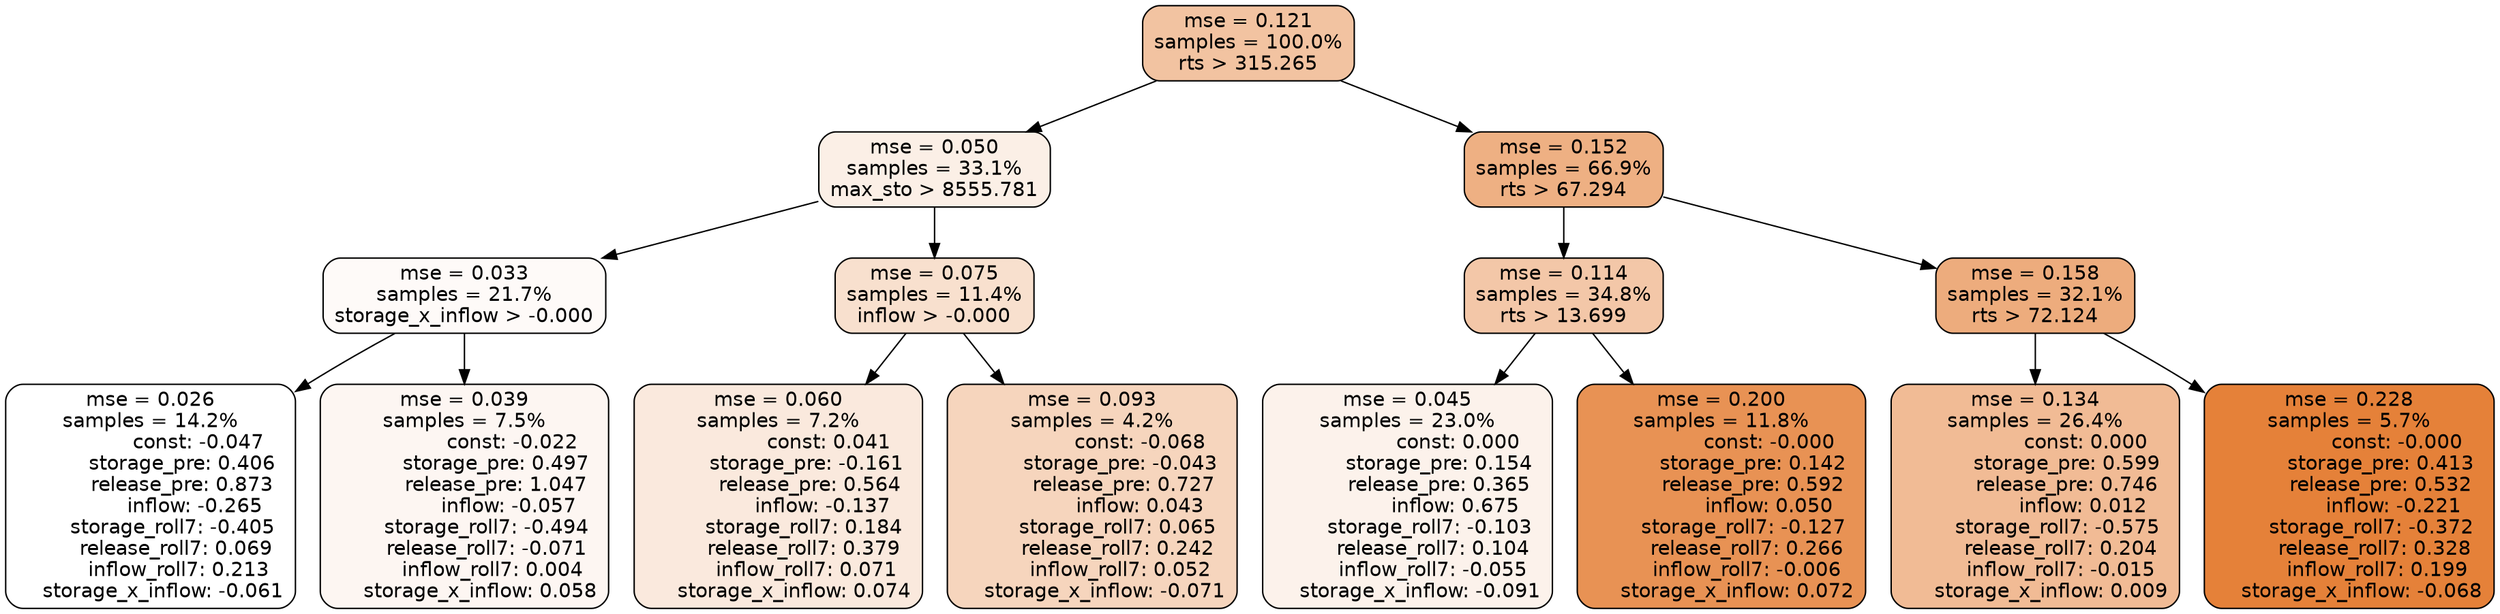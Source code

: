 digraph tree {
node [shape=rectangle, style="filled, rounded", color="black", fontname=helvetica] ;
edge [fontname=helvetica] ;
	"0" [label="mse = 0.121
samples = 100.0%
rts > 315.265", fillcolor="#f2c3a1"]
	"8" [label="mse = 0.050
samples = 33.1%
max_sto > 8555.781", fillcolor="#fbefe6"]
	"1" [label="mse = 0.152
samples = 66.9%
rts > 67.294", fillcolor="#eeb083"]
	"9" [label="mse = 0.033
samples = 21.7%
storage_x_inflow > -0.000", fillcolor="#fefaf8"]
	"12" [label="mse = 0.075
samples = 11.4%
inflow > -0.000", fillcolor="#f8e0ce"]
	"2" [label="mse = 0.114
samples = 34.8%
rts > 13.699", fillcolor="#f3c7a8"]
	"5" [label="mse = 0.158
samples = 32.1%
rts > 72.124", fillcolor="#edac7d"]
	"10" [label="mse = 0.026
samples = 14.2%
               const: -0.047
          storage_pre: 0.406
          release_pre: 0.873
              inflow: -0.265
       storage_roll7: -0.405
        release_roll7: 0.069
         inflow_roll7: 0.213
    storage_x_inflow: -0.061", fillcolor="#ffffff"]
	"11" [label="mse = 0.039
samples = 7.5%
               const: -0.022
          storage_pre: 0.497
          release_pre: 1.047
              inflow: -0.057
       storage_roll7: -0.494
       release_roll7: -0.071
         inflow_roll7: 0.004
     storage_x_inflow: 0.058", fillcolor="#fdf6f2"]
	"13" [label="mse = 0.060
samples = 7.2%
                const: 0.041
         storage_pre: -0.161
          release_pre: 0.564
              inflow: -0.137
        storage_roll7: 0.184
        release_roll7: 0.379
         inflow_roll7: 0.071
     storage_x_inflow: 0.074", fillcolor="#fae9dd"]
	"14" [label="mse = 0.093
samples = 4.2%
               const: -0.068
         storage_pre: -0.043
          release_pre: 0.727
               inflow: 0.043
        storage_roll7: 0.065
        release_roll7: 0.242
         inflow_roll7: 0.052
    storage_x_inflow: -0.071", fillcolor="#f6d5bd"]
	"3" [label="mse = 0.045
samples = 23.0%
                const: 0.000
          storage_pre: 0.154
          release_pre: 0.365
               inflow: 0.675
       storage_roll7: -0.103
        release_roll7: 0.104
        inflow_roll7: -0.055
    storage_x_inflow: -0.091", fillcolor="#fcf2eb"]
	"4" [label="mse = 0.200
samples = 11.8%
               const: -0.000
          storage_pre: 0.142
          release_pre: 0.592
               inflow: 0.050
       storage_roll7: -0.127
        release_roll7: 0.266
        inflow_roll7: -0.006
     storage_x_inflow: 0.072", fillcolor="#e89254"]
	"7" [label="mse = 0.134
samples = 26.4%
                const: 0.000
          storage_pre: 0.599
          release_pre: 0.746
               inflow: 0.012
       storage_roll7: -0.575
        release_roll7: 0.204
        inflow_roll7: -0.015
     storage_x_inflow: 0.009", fillcolor="#f1bb95"]
	"6" [label="mse = 0.228
samples = 5.7%
               const: -0.000
          storage_pre: 0.413
          release_pre: 0.532
              inflow: -0.221
       storage_roll7: -0.372
        release_roll7: 0.328
         inflow_roll7: 0.199
    storage_x_inflow: -0.068", fillcolor="#e58139"]

	"0" -> "1"
	"0" -> "8"
	"8" -> "9"
	"8" -> "12"
	"1" -> "2"
	"1" -> "5"
	"9" -> "10"
	"9" -> "11"
	"12" -> "13"
	"12" -> "14"
	"2" -> "3"
	"2" -> "4"
	"5" -> "6"
	"5" -> "7"
}